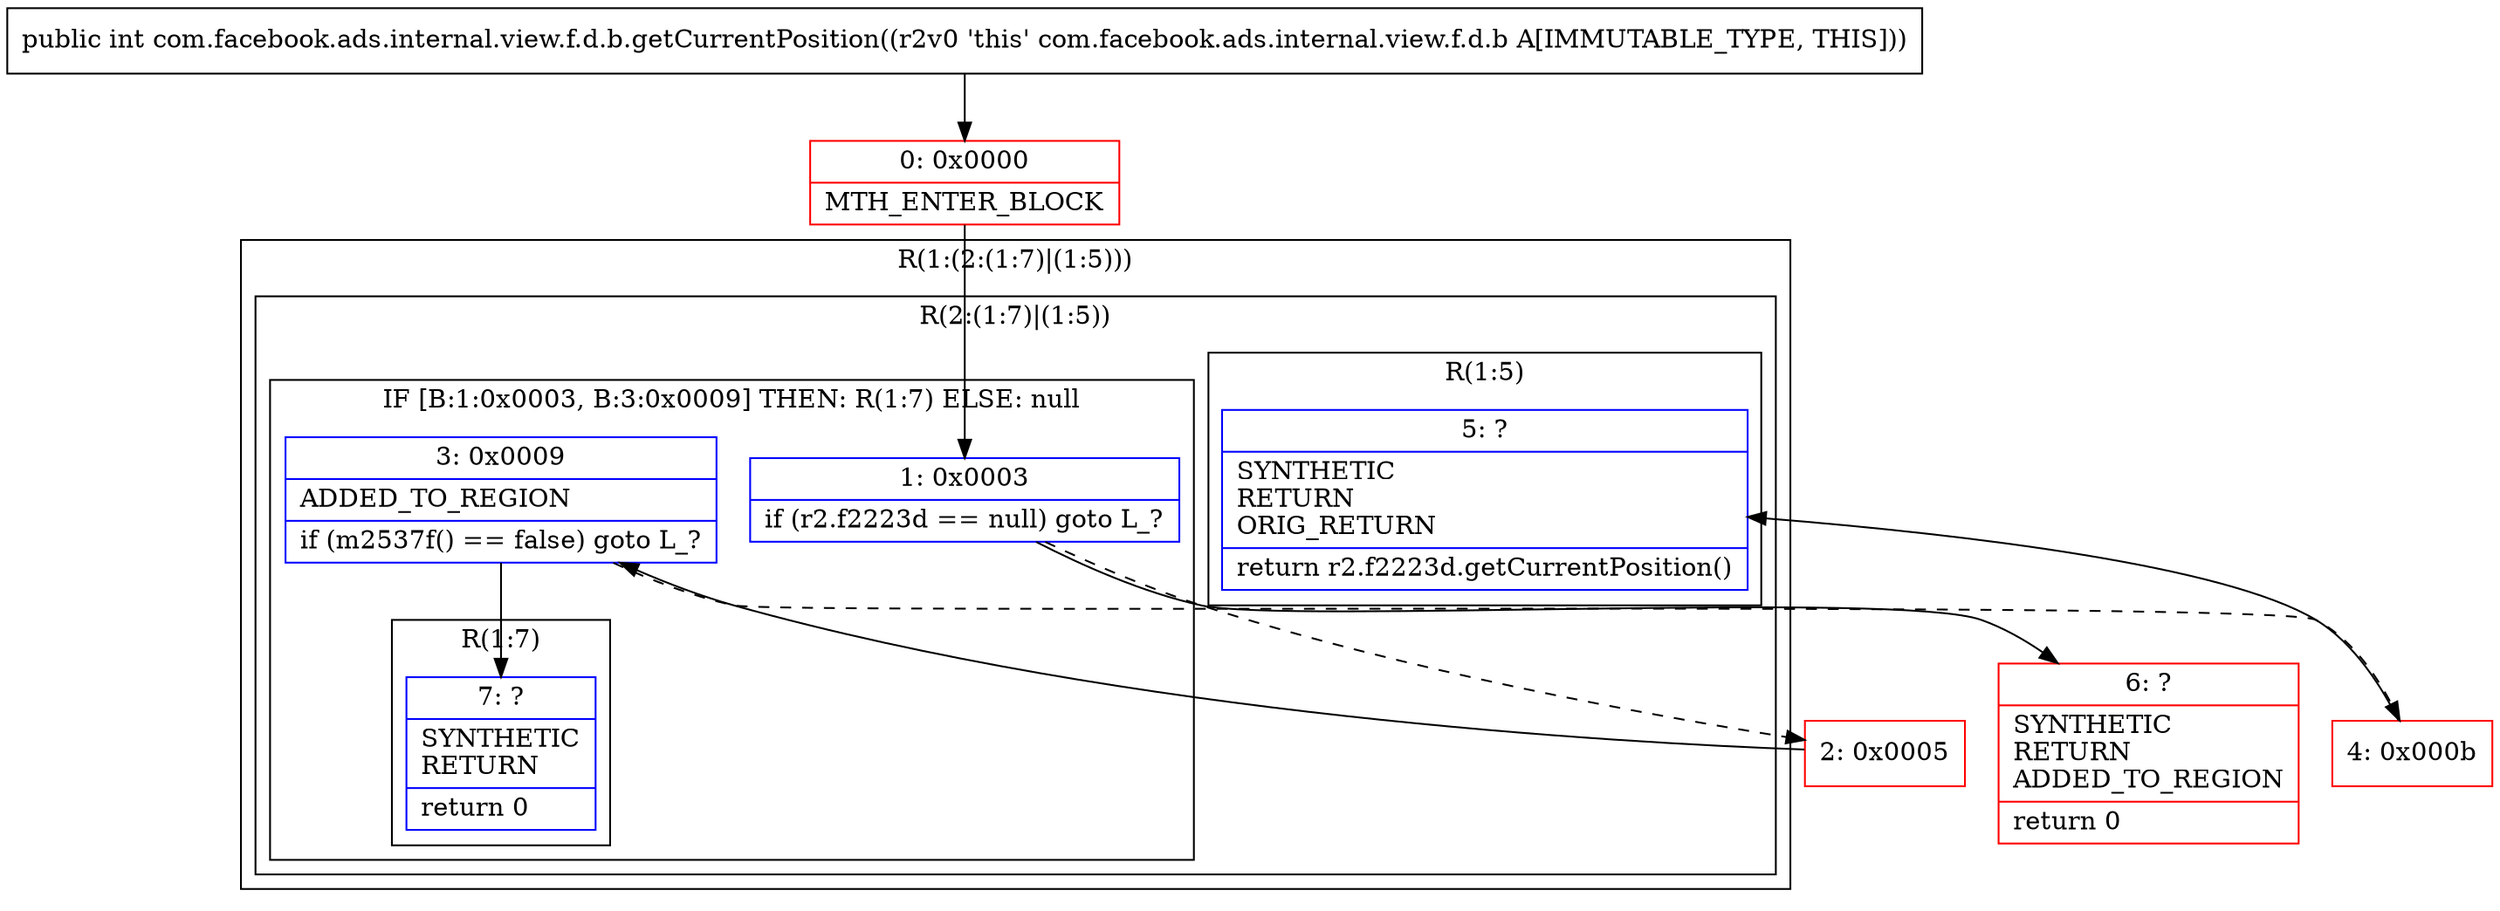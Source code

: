 digraph "CFG forcom.facebook.ads.internal.view.f.d.b.getCurrentPosition()I" {
subgraph cluster_Region_1539408239 {
label = "R(1:(2:(1:7)|(1:5)))";
node [shape=record,color=blue];
subgraph cluster_Region_396562726 {
label = "R(2:(1:7)|(1:5))";
node [shape=record,color=blue];
subgraph cluster_IfRegion_794520170 {
label = "IF [B:1:0x0003, B:3:0x0009] THEN: R(1:7) ELSE: null";
node [shape=record,color=blue];
Node_1 [shape=record,label="{1\:\ 0x0003|if (r2.f2223d == null) goto L_?\l}"];
Node_3 [shape=record,label="{3\:\ 0x0009|ADDED_TO_REGION\l|if (m2537f() == false) goto L_?\l}"];
subgraph cluster_Region_1839028354 {
label = "R(1:7)";
node [shape=record,color=blue];
Node_7 [shape=record,label="{7\:\ ?|SYNTHETIC\lRETURN\l|return 0\l}"];
}
}
subgraph cluster_Region_981493415 {
label = "R(1:5)";
node [shape=record,color=blue];
Node_5 [shape=record,label="{5\:\ ?|SYNTHETIC\lRETURN\lORIG_RETURN\l|return r2.f2223d.getCurrentPosition()\l}"];
}
}
}
Node_0 [shape=record,color=red,label="{0\:\ 0x0000|MTH_ENTER_BLOCK\l}"];
Node_2 [shape=record,color=red,label="{2\:\ 0x0005}"];
Node_4 [shape=record,color=red,label="{4\:\ 0x000b}"];
Node_6 [shape=record,color=red,label="{6\:\ ?|SYNTHETIC\lRETURN\lADDED_TO_REGION\l|return 0\l}"];
MethodNode[shape=record,label="{public int com.facebook.ads.internal.view.f.d.b.getCurrentPosition((r2v0 'this' com.facebook.ads.internal.view.f.d.b A[IMMUTABLE_TYPE, THIS])) }"];
MethodNode -> Node_0;
Node_1 -> Node_2[style=dashed];
Node_1 -> Node_6;
Node_3 -> Node_4[style=dashed];
Node_3 -> Node_7;
Node_0 -> Node_1;
Node_2 -> Node_3;
Node_4 -> Node_5;
}

